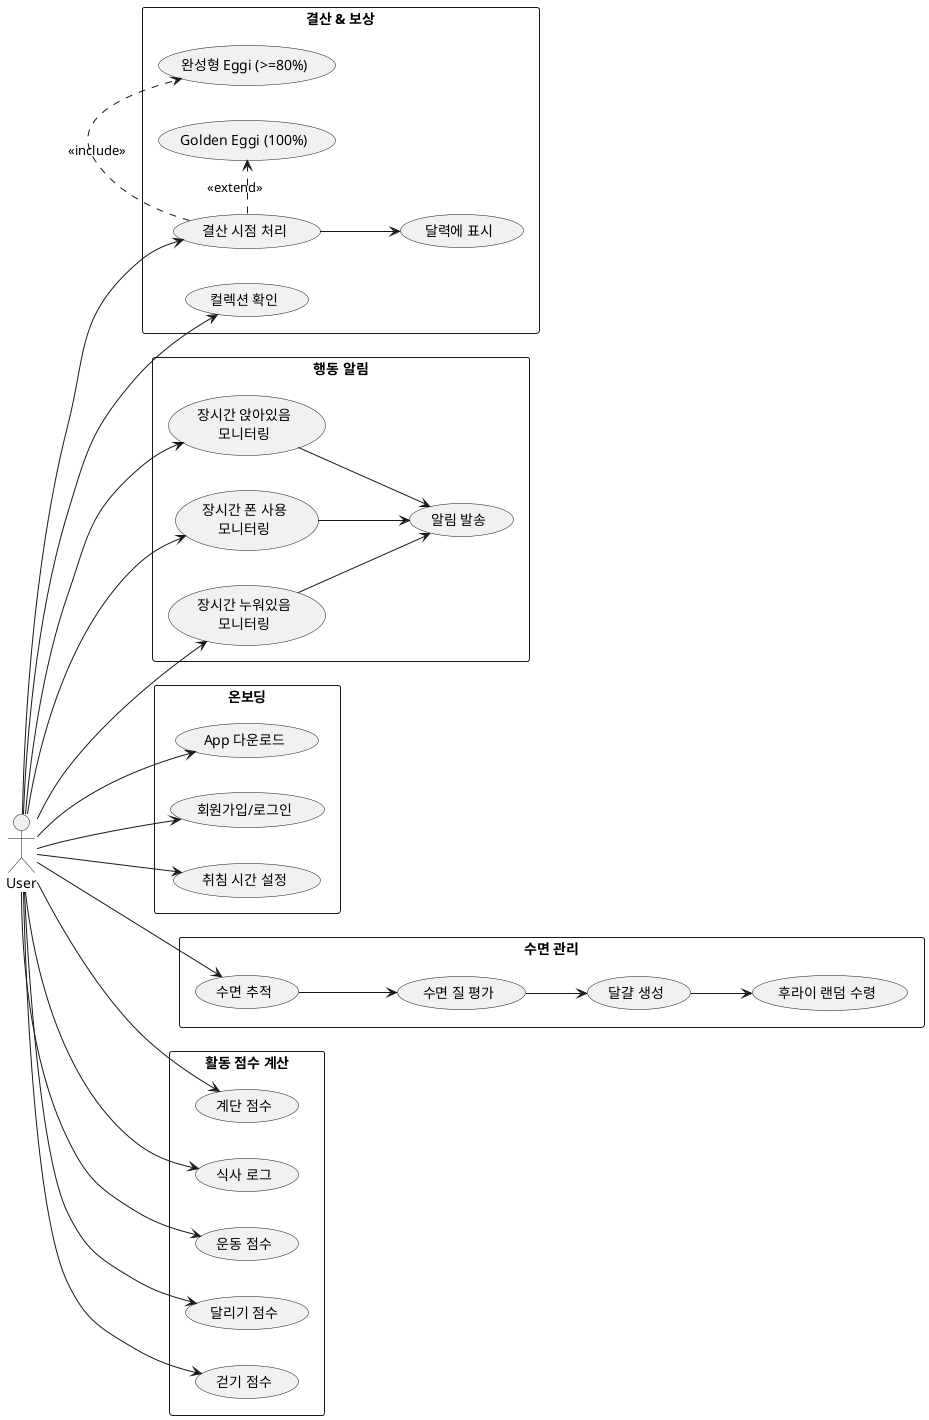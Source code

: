 @startuml
left to right direction
skinparam packageStyle rectangle

actor User

package "행동 알림" {
  usecase "장시간 앉아있음\n모니터링"        as UC1
  usecase "장시간 폰 사용\n모니터링"        as UC2
  usecase "장시간 누워있음\n모니터링"        as UC3
  usecase "알림 발송"                     as UC4
}
User --> UC1
User --> UC2
User --> UC3
UC1 --> UC4
UC2 --> UC4
UC3 --> UC4

package "온보딩" {
  usecase "App 다운로드"                  as UC5
  usecase "회원가입/로그인"               as UC6
  usecase "취침 시간 설정"                as UC7
}
User --> UC5
User --> UC6
User --> UC7

package "수면 관리" {
  usecase "수면 추적"                     as UC8
  usecase "수면 질 평가"                  as UC9
  usecase "달걀 생성"                     as UC10
  usecase "후라이 랜덤 수령"              as UC11
}
User --> UC8
UC8 --> UC9
UC9 --> UC10
UC10 --> UC11

package "활동 점수 계산" {
  usecase "계단 점수"                     as UC12
  usecase "식사 로그"                     as UC13
  usecase "운동 점수"                     as UC14
  usecase "달리기 점수"                   as UC15
  usecase "걷기 점수"                     as UC16
}
User --> UC12
User --> UC13
User --> UC14
User --> UC15
User --> UC16

package "결산 & 보상" {
  usecase "컬렉션 확인"                   as UC17
  usecase "결산 시점 처리"                as UC18
  usecase "달력에 표시"                   as UC19
  usecase "완성형 Eggi (>=80%)"           as UC20
  usecase "Golden Eggi (100%)"            as UC21
}
User --> UC17
User --> UC18
UC18 --> UC19
UC18 .> UC20 : <<include>>
UC18 .> UC21 : <<extend>>
@enduml